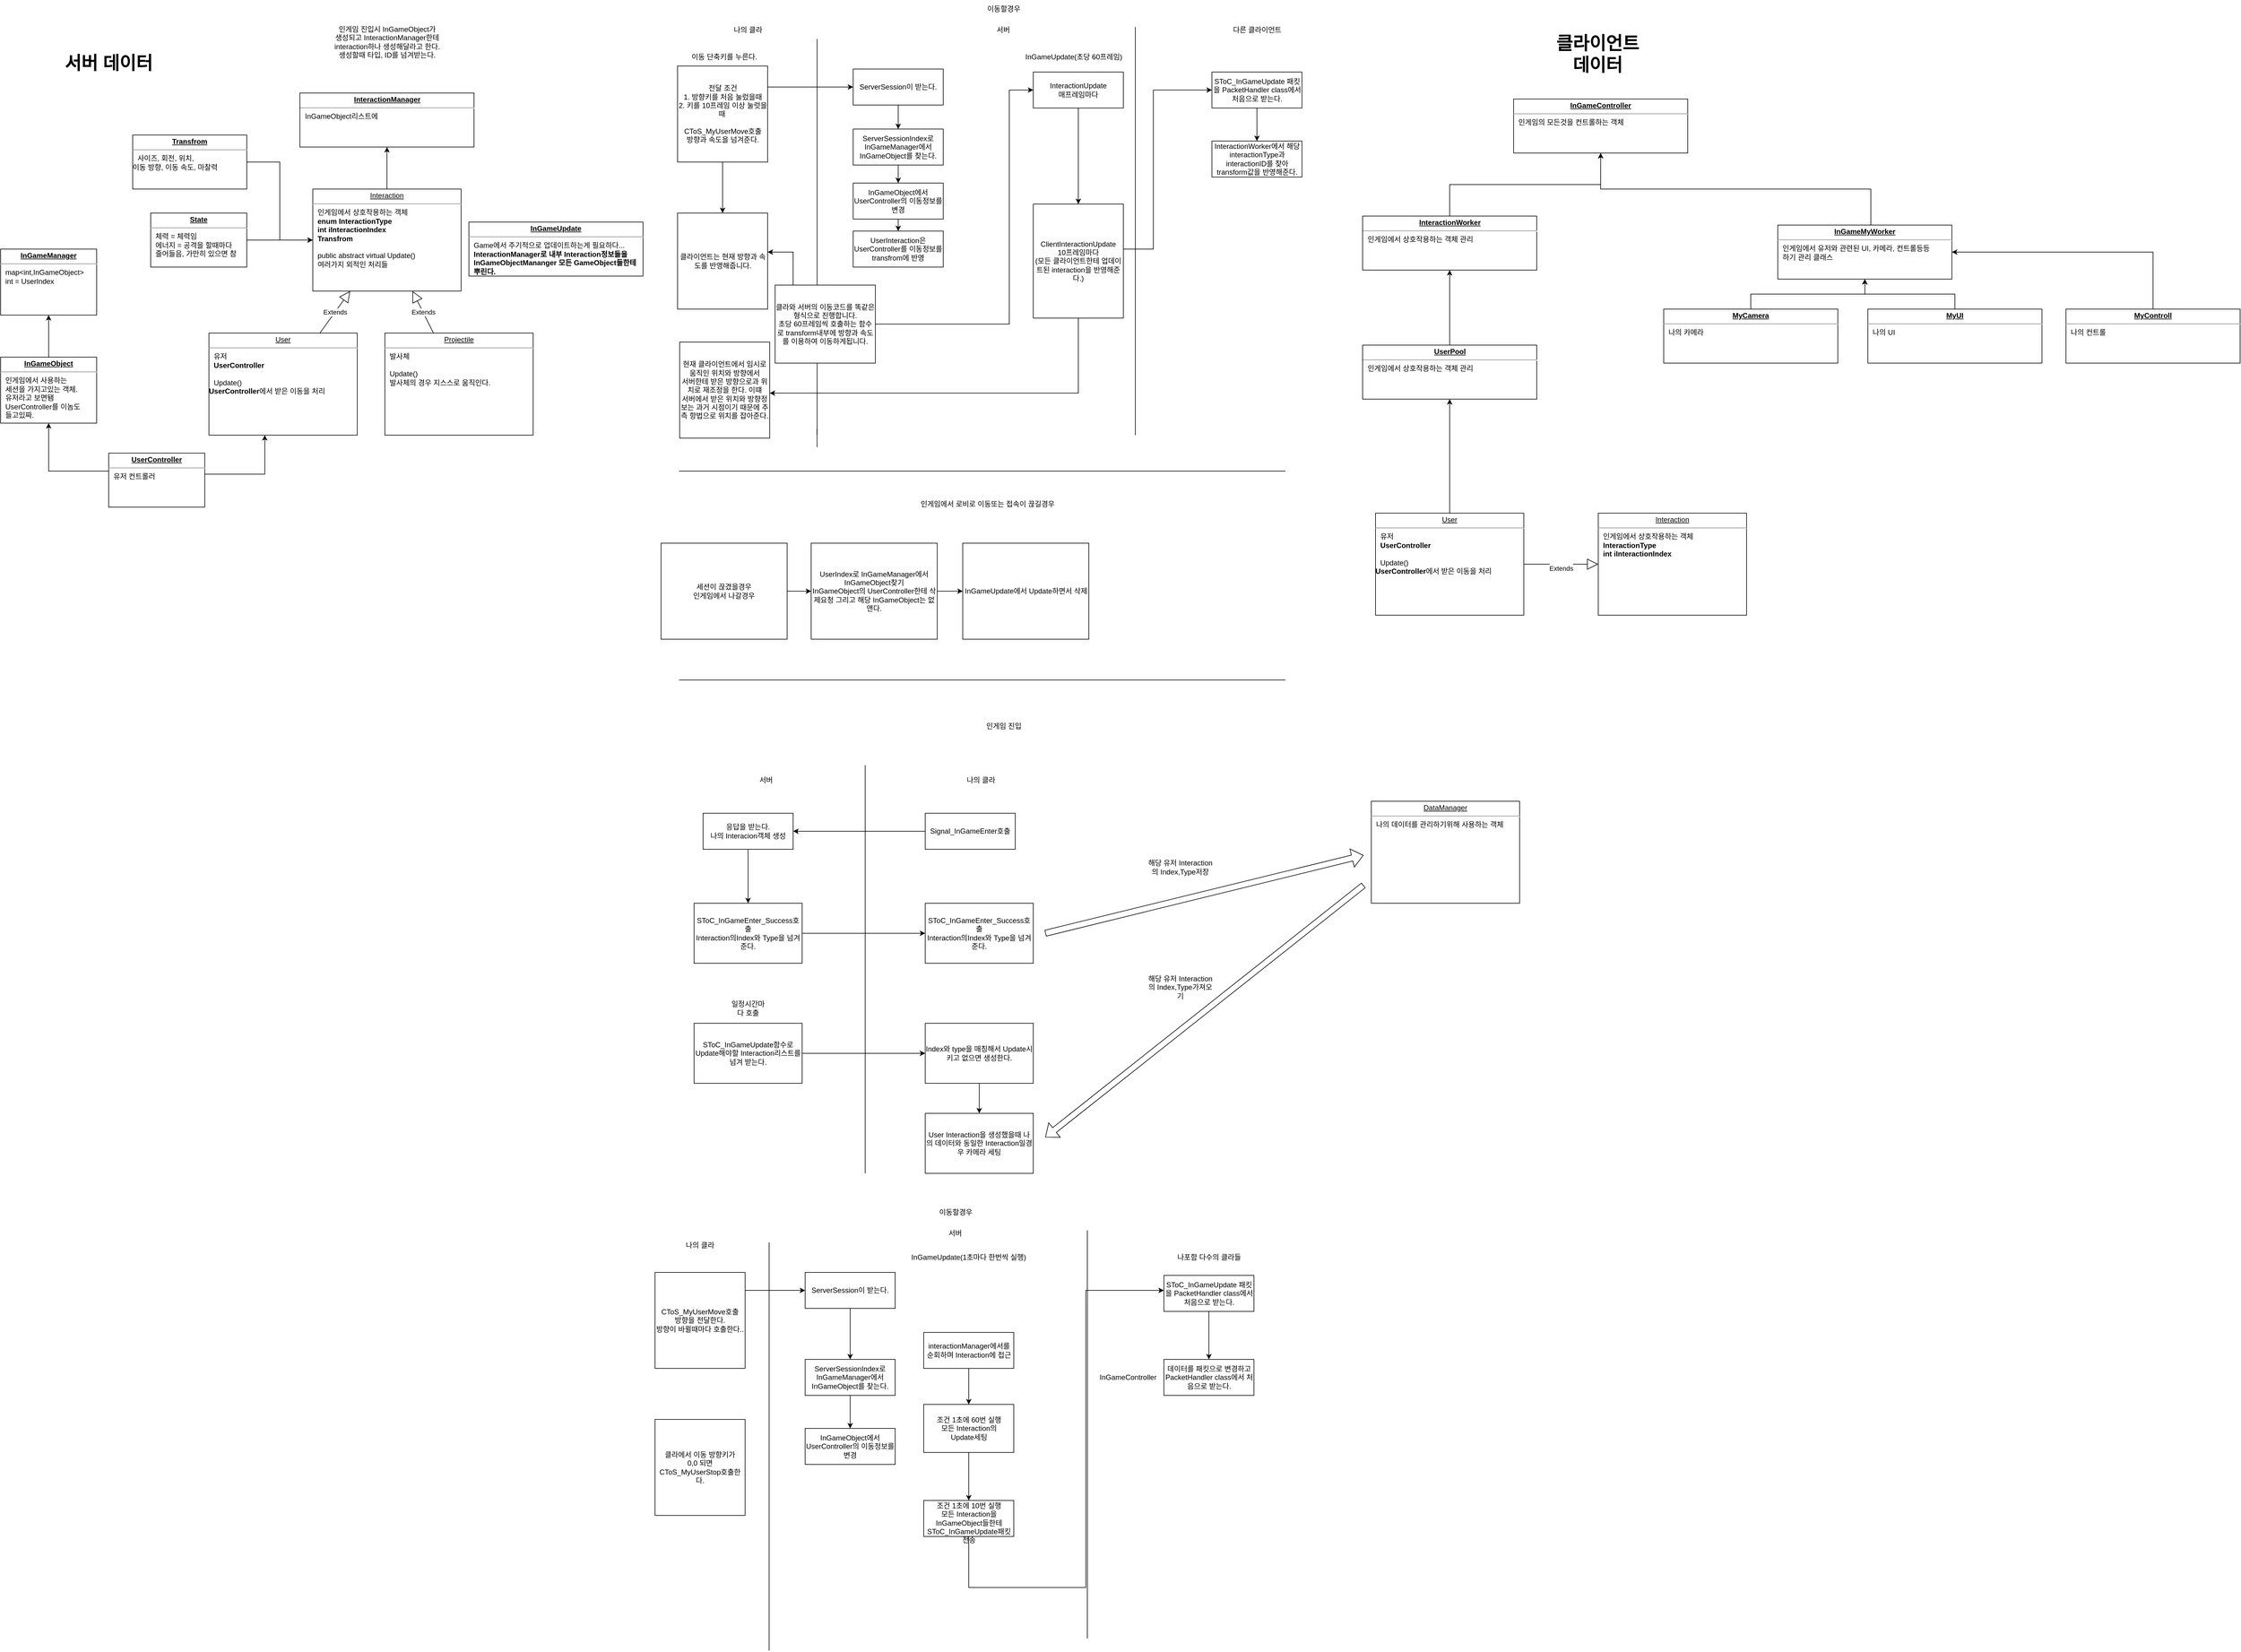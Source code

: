 <mxfile version="20.3.0" type="device"><diagram id="g5V9oLIcREMdPoY3mS5j" name="페이지-1"><mxGraphModel dx="3355" dy="1288" grid="1" gridSize="10" guides="1" tooltips="1" connect="1" arrows="1" fold="1" page="1" pageScale="1" pageWidth="827" pageHeight="1169" math="0" shadow="0"><root><mxCell id="0"/><mxCell id="1" parent="0"/><mxCell id="IPGzIXPkEbMOeP80nsdV-4" style="edgeStyle=orthogonalEdgeStyle;rounded=0;orthogonalLoop=1;jettySize=auto;html=1;" parent="1" source="yN1B9t9wXSP9-hNWmDwn-20" target="IPGzIXPkEbMOeP80nsdV-3" edge="1"><mxGeometry relative="1" as="geometry"/></mxCell><mxCell id="yN1B9t9wXSP9-hNWmDwn-20" value="&lt;p style=&quot;margin:0px;margin-top:4px;text-align:center;text-decoration:underline;&quot;&gt;&lt;b&gt;InGameObject&lt;/b&gt;&lt;/p&gt;&lt;hr&gt;&lt;p style=&quot;margin:0px;margin-left:8px;&quot;&gt;인게임에서 사용하는&amp;nbsp;&lt;/p&gt;&lt;p style=&quot;margin:0px;margin-left:8px;&quot;&gt;세션을 가지고있는 객체.&lt;/p&gt;&lt;p style=&quot;margin:0px;margin-left:8px;&quot;&gt;유저라고 보면됌&lt;/p&gt;&lt;p style=&quot;margin:0px;margin-left:8px;&quot;&gt;UserController를 이놈도&lt;/p&gt;&lt;p style=&quot;margin:0px;margin-left:8px;&quot;&gt;들고있짜.&lt;/p&gt;" style="verticalAlign=top;align=left;overflow=fill;fontSize=12;fontFamily=Helvetica;html=1;" parent="1" vertex="1"><mxGeometry x="-180" y="630" width="160" height="110" as="geometry"/></mxCell><mxCell id="yN1B9t9wXSP9-hNWmDwn-36" style="edgeStyle=orthogonalEdgeStyle;rounded=0;orthogonalLoop=1;jettySize=auto;html=1;" parent="1" source="yN1B9t9wXSP9-hNWmDwn-21" target="yN1B9t9wXSP9-hNWmDwn-26" edge="1"><mxGeometry relative="1" as="geometry"/></mxCell><mxCell id="yN1B9t9wXSP9-hNWmDwn-21" value="&lt;p style=&quot;margin:0px;margin-top:4px;text-align:center;text-decoration:underline;&quot;&gt;Interaction&lt;/p&gt;&lt;hr&gt;&lt;p style=&quot;margin:0px;margin-left:8px;&quot;&gt;인게임에서 상호작용하는 객체&lt;/p&gt;&lt;p style=&quot;margin:0px;margin-left:8px;&quot;&gt;&lt;b style=&quot;text-align: center;&quot;&gt;enum InteractionType&lt;/b&gt;&lt;/p&gt;&lt;p style=&quot;margin:0px;margin-left:8px;&quot;&gt;&lt;span style=&quot;text-align: center;&quot;&gt;&lt;b&gt;int iInteractionIndex&lt;/b&gt;&lt;br&gt;&lt;/span&gt;&lt;/p&gt;&lt;p style=&quot;margin:0px;margin-left:8px;&quot;&gt;&lt;b style=&quot;text-align: center;&quot;&gt;Transfrom&lt;/b&gt;&lt;br&gt;&lt;/p&gt;&lt;p style=&quot;margin:0px;margin-left:8px;&quot;&gt;&lt;b style=&quot;text-align: center;&quot;&gt;&lt;br&gt;&lt;/b&gt;&lt;/p&gt;&lt;p style=&quot;margin: 0px 0px 0px 8px;&quot;&gt;public abstract virtual Update()&lt;/p&gt;&lt;p style=&quot;margin: 0px 0px 0px 8px;&quot;&gt;여러가지 외적인 처리들&lt;/p&gt;&lt;p style=&quot;margin: 0px 0px 0px 8px;&quot;&gt;&lt;br&gt;&lt;/p&gt;&lt;div&gt;&lt;br&gt;&lt;/div&gt;" style="verticalAlign=top;align=left;overflow=fill;fontSize=12;fontFamily=Helvetica;html=1;" parent="1" vertex="1"><mxGeometry x="340" y="350" width="247" height="170" as="geometry"/></mxCell><mxCell id="yN1B9t9wXSP9-hNWmDwn-26" value="&lt;p style=&quot;margin:0px;margin-top:4px;text-align:center;text-decoration:underline;&quot;&gt;&lt;b&gt;InteractionManager&lt;/b&gt;&lt;/p&gt;&lt;hr&gt;&lt;p style=&quot;margin:0px;margin-left:8px;&quot;&gt;InGameObject리스트에&amp;nbsp;&lt;/p&gt;" style="verticalAlign=top;align=left;overflow=fill;fontSize=12;fontFamily=Helvetica;html=1;" parent="1" vertex="1"><mxGeometry x="318.5" y="190" width="290" height="90" as="geometry"/></mxCell><mxCell id="yN1B9t9wXSP9-hNWmDwn-28" value="&lt;p style=&quot;margin:0px;margin-top:4px;text-align:center;text-decoration:underline;&quot;&gt;&lt;b&gt;InGameUpdate&lt;/b&gt;&lt;/p&gt;&lt;hr&gt;&lt;p style=&quot;margin:0px;margin-left:8px;&quot;&gt;Game에서 주기적으로 업데이트하는게 필요하다...&lt;/p&gt;&lt;p style=&quot;margin:0px;margin-left:8px;&quot;&gt;&lt;b style=&quot;text-align: center;&quot;&gt;InteractionManager로 내부 Interaction정보들을&lt;/b&gt;&lt;br&gt;&lt;/p&gt;&lt;p style=&quot;margin:0px;margin-left:8px;&quot;&gt;&lt;b style=&quot;text-align: center;&quot;&gt;InGameObjectMananger 모든 GameObject들한테&lt;/b&gt;&lt;/p&gt;&lt;p style=&quot;margin:0px;margin-left:8px;&quot;&gt;&lt;b style=&quot;text-align: center;&quot;&gt;뿌린다.&lt;/b&gt;&lt;/p&gt;" style="verticalAlign=top;align=left;overflow=fill;fontSize=12;fontFamily=Helvetica;html=1;" parent="1" vertex="1"><mxGeometry x="600" y="405" width="290" height="90" as="geometry"/></mxCell><mxCell id="yN1B9t9wXSP9-hNWmDwn-30" value="인게임 진입시 InGameObject가&lt;br&gt;생성되고 InteractionManager한테 interaction하나 생성해달라고 한다.&lt;br&gt;생성할때 타입, ID를 넘겨받는다." style="text;html=1;strokeColor=none;fillColor=none;align=center;verticalAlign=middle;whiteSpace=wrap;rounded=0;" parent="1" vertex="1"><mxGeometry x="353.5" y="65" width="220" height="80" as="geometry"/></mxCell><mxCell id="OuctvWeHu1kB9L4pliJf-1" style="edgeStyle=orthogonalEdgeStyle;rounded=0;orthogonalLoop=1;jettySize=auto;html=1;entryX=0.5;entryY=1;entryDx=0;entryDy=0;" parent="1" source="yN1B9t9wXSP9-hNWmDwn-31" target="yN1B9t9wXSP9-hNWmDwn-20" edge="1"><mxGeometry relative="1" as="geometry"><Array as="points"><mxPoint x="90" y="820"/><mxPoint y="820"/></Array></mxGeometry></mxCell><mxCell id="OuctvWeHu1kB9L4pliJf-37" style="edgeStyle=orthogonalEdgeStyle;rounded=0;orthogonalLoop=1;jettySize=auto;html=1;" parent="1" source="yN1B9t9wXSP9-hNWmDwn-31" target="OuctvWeHu1kB9L4pliJf-29" edge="1"><mxGeometry relative="1" as="geometry"><Array as="points"><mxPoint x="130" y="825"/><mxPoint x="260" y="825"/></Array></mxGeometry></mxCell><mxCell id="yN1B9t9wXSP9-hNWmDwn-31" value="&lt;p style=&quot;margin:0px;margin-top:4px;text-align:center;text-decoration:underline;&quot;&gt;&lt;b&gt;UserController&lt;/b&gt;&lt;/p&gt;&lt;hr&gt;&lt;p style=&quot;margin:0px;margin-left:8px;&quot;&gt;유저 컨트롤러&lt;/p&gt;&lt;p style=&quot;margin:0px;margin-left:8px;&quot;&gt;&lt;br&gt;&lt;/p&gt;" style="verticalAlign=top;align=left;overflow=fill;fontSize=12;fontFamily=Helvetica;html=1;" parent="1" vertex="1"><mxGeometry y="790" width="160" height="90" as="geometry"/></mxCell><mxCell id="OuctvWeHu1kB9L4pliJf-51" style="edgeStyle=orthogonalEdgeStyle;rounded=0;orthogonalLoop=1;jettySize=auto;html=1;" parent="1" source="yN1B9t9wXSP9-hNWmDwn-19" target="yN1B9t9wXSP9-hNWmDwn-21" edge="1"><mxGeometry relative="1" as="geometry"/></mxCell><mxCell id="yN1B9t9wXSP9-hNWmDwn-19" value="&lt;p style=&quot;margin:0px;margin-top:4px;text-align:center;text-decoration:underline;&quot;&gt;&lt;b&gt;Transfrom&lt;/b&gt;&lt;/p&gt;&lt;hr&gt;&lt;p style=&quot;margin:0px;margin-left:8px;&quot;&gt;사이즈, 회전, 위치,&amp;nbsp;&lt;/p&gt;이동 방향, 이동 속도, 마찰력" style="verticalAlign=top;align=left;overflow=fill;fontSize=12;fontFamily=Helvetica;html=1;" parent="1" vertex="1"><mxGeometry x="40" y="260" width="190" height="90" as="geometry"/></mxCell><mxCell id="OuctvWeHu1kB9L4pliJf-11" value="나의 클라" style="text;html=1;strokeColor=none;fillColor=none;align=center;verticalAlign=middle;whiteSpace=wrap;rounded=0;" parent="1" vertex="1"><mxGeometry x="1035" y="70" width="60" height="30" as="geometry"/></mxCell><mxCell id="OuctvWeHu1kB9L4pliJf-12" value="서버" style="text;html=1;strokeColor=none;fillColor=none;align=center;verticalAlign=middle;whiteSpace=wrap;rounded=0;" parent="1" vertex="1"><mxGeometry x="1460" y="70" width="60" height="30" as="geometry"/></mxCell><mxCell id="DiF-fCeA6b3yJZ4w9aKp-62" style="edgeStyle=orthogonalEdgeStyle;rounded=0;orthogonalLoop=1;jettySize=auto;html=1;" parent="1" source="OuctvWeHu1kB9L4pliJf-14" target="DiF-fCeA6b3yJZ4w9aKp-60" edge="1"><mxGeometry relative="1" as="geometry"/></mxCell><mxCell id="OuctvWeHu1kB9L4pliJf-14" value="ServerSession이 받는다." style="rounded=0;whiteSpace=wrap;html=1;" parent="1" vertex="1"><mxGeometry x="1240" y="150" width="150" height="60" as="geometry"/></mxCell><mxCell id="OuctvWeHu1kB9L4pliJf-22" value="" style="endArrow=none;html=1;rounded=0;startArrow=none;" parent="1" edge="1"><mxGeometry width="50" height="50" relative="1" as="geometry"><mxPoint x="1180" y="760" as="sourcePoint"/><mxPoint x="1180" y="100" as="targetPoint"/></mxGeometry></mxCell><mxCell id="OuctvWeHu1kB9L4pliJf-23" value="" style="endArrow=none;html=1;rounded=0;" parent="1" edge="1"><mxGeometry width="50" height="50" relative="1" as="geometry"><mxPoint x="1710" y="760" as="sourcePoint"/><mxPoint x="1710" y="80" as="targetPoint"/></mxGeometry></mxCell><mxCell id="OuctvWeHu1kB9L4pliJf-25" value="InGameUpdate(초당 60프레임)" style="text;html=1;strokeColor=none;fillColor=none;align=center;verticalAlign=middle;whiteSpace=wrap;rounded=0;" parent="1" vertex="1"><mxGeometry x="1485" y="115" width="245" height="30" as="geometry"/></mxCell><mxCell id="OuctvWeHu1kB9L4pliJf-29" value="&lt;p style=&quot;margin:0px;margin-top:4px;text-align:center;text-decoration:underline;&quot;&gt;User&lt;/p&gt;&lt;hr&gt;&lt;p style=&quot;margin:0px;margin-left:8px;&quot;&gt;유저&lt;/p&gt;&lt;p style=&quot;margin:0px;margin-left:8px;&quot;&gt;&lt;b style=&quot;text-align: center;&quot;&gt;UserController&lt;/b&gt;&lt;/p&gt;&lt;p style=&quot;margin:0px;margin-left:8px;&quot;&gt;&lt;b style=&quot;text-align: center;&quot;&gt;&lt;br&gt;&lt;/b&gt;&lt;/p&gt;&lt;p style=&quot;margin:0px;margin-left:8px;&quot;&gt;Update()&lt;b style=&quot;text-align: center;&quot;&gt;&lt;br&gt;&lt;/b&gt;&lt;/p&gt;&lt;b style=&quot;text-align: center;&quot;&gt;UserController&lt;/b&gt;&lt;span style=&quot;background-color: initial;&quot;&gt;에서 받은 이동을 처리&lt;/span&gt;&lt;b style=&quot;text-align: center;&quot;&gt;&lt;br&gt;&lt;/b&gt;" style="verticalAlign=top;align=left;overflow=fill;fontSize=12;fontFamily=Helvetica;html=1;" parent="1" vertex="1"><mxGeometry x="167" y="590" width="247" height="170" as="geometry"/></mxCell><mxCell id="OuctvWeHu1kB9L4pliJf-35" value="Extends" style="endArrow=block;endSize=16;endFill=0;html=1;rounded=0;" parent="1" source="OuctvWeHu1kB9L4pliJf-29" target="yN1B9t9wXSP9-hNWmDwn-21" edge="1"><mxGeometry width="160" relative="1" as="geometry"><mxPoint x="380" y="660" as="sourcePoint"/><mxPoint x="540" y="660" as="targetPoint"/></mxGeometry></mxCell><mxCell id="OuctvWeHu1kB9L4pliJf-36" value="&lt;p style=&quot;margin:0px;margin-top:4px;text-align:center;text-decoration:underline;&quot;&gt;Projectile&lt;/p&gt;&lt;hr&gt;&lt;p style=&quot;margin:0px;margin-left:8px;&quot;&gt;발사체&lt;/p&gt;&lt;p style=&quot;margin:0px;margin-left:8px;&quot;&gt;&lt;br&gt;&lt;/p&gt;&lt;p style=&quot;margin:0px;margin-left:8px;&quot;&gt;Update()&lt;br&gt;&lt;/p&gt;&lt;p style=&quot;margin:0px;margin-left:8px;&quot;&gt;&lt;span style=&quot;background-color: initial;&quot;&gt;발사체의 경우 지스스로 움직인다.&lt;/span&gt;&lt;br&gt;&lt;/p&gt;" style="verticalAlign=top;align=left;overflow=fill;fontSize=12;fontFamily=Helvetica;html=1;" parent="1" vertex="1"><mxGeometry x="460" y="590" width="247" height="170" as="geometry"/></mxCell><mxCell id="OuctvWeHu1kB9L4pliJf-39" value="Extends" style="endArrow=block;endSize=16;endFill=0;html=1;rounded=0;" parent="1" source="OuctvWeHu1kB9L4pliJf-36" target="yN1B9t9wXSP9-hNWmDwn-21" edge="1"><mxGeometry width="160" relative="1" as="geometry"><mxPoint x="380" y="560" as="sourcePoint"/><mxPoint x="540" y="560" as="targetPoint"/></mxGeometry></mxCell><mxCell id="OuctvWeHu1kB9L4pliJf-52" style="edgeStyle=orthogonalEdgeStyle;rounded=0;orthogonalLoop=1;jettySize=auto;html=1;" parent="1" source="OuctvWeHu1kB9L4pliJf-47" target="yN1B9t9wXSP9-hNWmDwn-21" edge="1"><mxGeometry relative="1" as="geometry"/></mxCell><mxCell id="OuctvWeHu1kB9L4pliJf-47" value="&lt;p style=&quot;margin:0px;margin-top:4px;text-align:center;text-decoration:underline;&quot;&gt;&lt;b&gt;State&lt;/b&gt;&lt;/p&gt;&lt;hr&gt;&lt;p style=&quot;margin:0px;margin-left:8px;&quot;&gt;체력 = 체력임&lt;/p&gt;&lt;p style=&quot;margin:0px;margin-left:8px;&quot;&gt;에너지 = 공격을 할때마다&lt;/p&gt;&lt;p style=&quot;margin:0px;margin-left:8px;&quot;&gt;줄어들음, 가만히 있으면 참&lt;/p&gt;&lt;p style=&quot;margin:0px;margin-left:8px;&quot;&gt;&lt;br&gt;&lt;/p&gt;" style="verticalAlign=top;align=left;overflow=fill;fontSize=12;fontFamily=Helvetica;html=1;" parent="1" vertex="1"><mxGeometry x="70" y="390" width="160" height="90" as="geometry"/></mxCell><mxCell id="OuctvWeHu1kB9L4pliJf-65" value="다른 클라이언트" style="text;html=1;strokeColor=none;fillColor=none;align=center;verticalAlign=middle;whiteSpace=wrap;rounded=0;" parent="1" vertex="1"><mxGeometry x="1822.5" y="70" width="180" height="30" as="geometry"/></mxCell><mxCell id="IPGzIXPkEbMOeP80nsdV-1" value="" style="endArrow=none;html=1;rounded=0;" parent="1" edge="1"><mxGeometry width="50" height="50" relative="1" as="geometry"><mxPoint x="950" y="820" as="sourcePoint"/><mxPoint x="1960" y="820" as="targetPoint"/></mxGeometry></mxCell><mxCell id="IPGzIXPkEbMOeP80nsdV-2" value="인게임에서 로비로 이동또는 접속이 끊길경우" style="text;html=1;strokeColor=none;fillColor=none;align=center;verticalAlign=middle;whiteSpace=wrap;rounded=0;" parent="1" vertex="1"><mxGeometry x="1300" y="860" width="327.5" height="30" as="geometry"/></mxCell><mxCell id="IPGzIXPkEbMOeP80nsdV-3" value="&lt;p style=&quot;margin:0px;margin-top:4px;text-align:center;text-decoration:underline;&quot;&gt;&lt;b&gt;InGameManager&lt;/b&gt;&lt;/p&gt;&lt;hr&gt;&lt;p style=&quot;margin:0px;margin-left:8px;&quot;&gt;map&amp;lt;int,InGameObject&amp;gt;&lt;/p&gt;&lt;p style=&quot;margin:0px;margin-left:8px;&quot;&gt;int = UserIndex&lt;/p&gt;&lt;p style=&quot;margin:0px;margin-left:8px;&quot;&gt;&lt;br&gt;&lt;/p&gt;&lt;p style=&quot;margin:0px;margin-left:8px;&quot;&gt;&lt;br&gt;&lt;/p&gt;" style="verticalAlign=top;align=left;overflow=fill;fontSize=12;fontFamily=Helvetica;html=1;" parent="1" vertex="1"><mxGeometry x="-180" y="450" width="160" height="110" as="geometry"/></mxCell><mxCell id="IPGzIXPkEbMOeP80nsdV-9" style="edgeStyle=orthogonalEdgeStyle;rounded=0;orthogonalLoop=1;jettySize=auto;html=1;" parent="1" source="IPGzIXPkEbMOeP80nsdV-5" target="IPGzIXPkEbMOeP80nsdV-6" edge="1"><mxGeometry relative="1" as="geometry"/></mxCell><mxCell id="IPGzIXPkEbMOeP80nsdV-5" value="세션이 끊겼을경우&lt;br&gt;인게임에서 나갈경우" style="rounded=0;whiteSpace=wrap;html=1;" parent="1" vertex="1"><mxGeometry x="920" y="940" width="210" height="160" as="geometry"/></mxCell><mxCell id="IPGzIXPkEbMOeP80nsdV-10" style="edgeStyle=orthogonalEdgeStyle;rounded=0;orthogonalLoop=1;jettySize=auto;html=1;" parent="1" source="IPGzIXPkEbMOeP80nsdV-6" target="IPGzIXPkEbMOeP80nsdV-7" edge="1"><mxGeometry relative="1" as="geometry"/></mxCell><mxCell id="IPGzIXPkEbMOeP80nsdV-6" value="UserIndex로 InGameManager에서 InGameObject찾기&lt;br&gt;InGameObject의 UserController한테 삭제요청 그리고 해당 InGameObject는 없앤다." style="rounded=0;whiteSpace=wrap;html=1;" parent="1" vertex="1"><mxGeometry x="1170" y="940" width="210" height="160" as="geometry"/></mxCell><mxCell id="IPGzIXPkEbMOeP80nsdV-7" value="InGameUpdate에서 Update하면서 삭제" style="rounded=0;whiteSpace=wrap;html=1;" parent="1" vertex="1"><mxGeometry x="1422.5" y="940" width="210" height="160" as="geometry"/></mxCell><mxCell id="ITbHQQDSQH8IbBtgWtcP-7" style="edgeStyle=orthogonalEdgeStyle;rounded=0;orthogonalLoop=1;jettySize=auto;html=1;" parent="1" source="ITbHQQDSQH8IbBtgWtcP-2" target="ITbHQQDSQH8IbBtgWtcP-4" edge="1"><mxGeometry relative="1" as="geometry"/></mxCell><mxCell id="ITbHQQDSQH8IbBtgWtcP-2" value="SToC_InGameUpdate 패킷을 PacketHandler class에서 처음으로 받는다." style="rounded=0;whiteSpace=wrap;html=1;" parent="1" vertex="1"><mxGeometry x="1837.5" y="155" width="150" height="60" as="geometry"/></mxCell><mxCell id="ITbHQQDSQH8IbBtgWtcP-4" value="InteractionWorker에서 해당 interactionType과 interactionID를 찾아 transform값을 반영해준다." style="rounded=0;whiteSpace=wrap;html=1;" parent="1" vertex="1"><mxGeometry x="1837.5" y="270" width="150" height="60" as="geometry"/></mxCell><mxCell id="ITbHQQDSQH8IbBtgWtcP-8" value="&lt;span style=&quot;font-size: 30px;&quot;&gt;&lt;b&gt;서버 데이터&lt;/b&gt;&lt;/span&gt;" style="text;html=1;strokeColor=none;fillColor=none;align=center;verticalAlign=middle;whiteSpace=wrap;rounded=0;" parent="1" vertex="1"><mxGeometry x="-130" y="70" width="260" height="140" as="geometry"/></mxCell><mxCell id="ITbHQQDSQH8IbBtgWtcP-9" value="&lt;span style=&quot;font-size: 30px;&quot;&gt;&lt;b&gt;클라이언트&lt;br&gt;데이터&lt;/b&gt;&lt;/span&gt;" style="text;html=1;strokeColor=none;fillColor=none;align=center;verticalAlign=middle;whiteSpace=wrap;rounded=0;" parent="1" vertex="1"><mxGeometry x="2350" y="55" width="260" height="140" as="geometry"/></mxCell><mxCell id="ITbHQQDSQH8IbBtgWtcP-11" value="&lt;p style=&quot;margin:0px;margin-top:4px;text-align:center;text-decoration:underline;&quot;&gt;&lt;b&gt;InGameController&lt;/b&gt;&lt;/p&gt;&lt;hr&gt;&lt;p style=&quot;margin:0px;margin-left:8px;&quot;&gt;인게임의 모든것을 컨트롤하는 객체&lt;/p&gt;" style="verticalAlign=top;align=left;overflow=fill;fontSize=12;fontFamily=Helvetica;html=1;" parent="1" vertex="1"><mxGeometry x="2340" y="200" width="290" height="90" as="geometry"/></mxCell><mxCell id="ITbHQQDSQH8IbBtgWtcP-13" style="edgeStyle=orthogonalEdgeStyle;rounded=0;orthogonalLoop=1;jettySize=auto;html=1;fontSize=30;" parent="1" source="ITbHQQDSQH8IbBtgWtcP-12" target="ITbHQQDSQH8IbBtgWtcP-11" edge="1"><mxGeometry relative="1" as="geometry"/></mxCell><mxCell id="ITbHQQDSQH8IbBtgWtcP-12" value="&lt;p style=&quot;margin:0px;margin-top:4px;text-align:center;text-decoration:underline;&quot;&gt;&lt;b&gt;InteractionWorker&lt;/b&gt;&lt;br&gt;&lt;/p&gt;&lt;hr&gt;&lt;p style=&quot;margin:0px;margin-left:8px;&quot;&gt;인게임에서 상호작용하는 객체 관리&lt;/p&gt;" style="verticalAlign=top;align=left;overflow=fill;fontSize=12;fontFamily=Helvetica;html=1;" parent="1" vertex="1"><mxGeometry x="2088.5" y="395" width="290" height="90" as="geometry"/></mxCell><mxCell id="ITbHQQDSQH8IbBtgWtcP-14" value="&lt;p style=&quot;margin:0px;margin-top:4px;text-align:center;text-decoration:underline;&quot;&gt;Interaction&lt;/p&gt;&lt;hr&gt;&lt;p style=&quot;margin:0px;margin-left:8px;&quot;&gt;인게임에서 상호작용하는 객체&lt;/p&gt;&lt;p style=&quot;margin: 0px 0px 0px 8px;&quot;&gt;&lt;b style=&quot;text-align: center;&quot;&gt;InteractionType&lt;/b&gt;&lt;br&gt;&lt;/p&gt;&lt;p style=&quot;margin: 0px 0px 0px 8px;&quot;&gt;&lt;b style=&quot;text-align: center;&quot;&gt;int iInteractionIndex&lt;/b&gt;&lt;b style=&quot;text-align: center;&quot;&gt;&lt;br&gt;&lt;/b&gt;&lt;/p&gt;&lt;p style=&quot;margin: 0px 0px 0px 8px;&quot;&gt;&lt;br&gt;&lt;/p&gt;&lt;div&gt;&lt;br&gt;&lt;/div&gt;" style="verticalAlign=top;align=left;overflow=fill;fontSize=12;fontFamily=Helvetica;html=1;" parent="1" vertex="1"><mxGeometry x="2481" y="890" width="247" height="170" as="geometry"/></mxCell><mxCell id="ITbHQQDSQH8IbBtgWtcP-22" style="edgeStyle=orthogonalEdgeStyle;rounded=0;orthogonalLoop=1;jettySize=auto;html=1;fontSize=11;" parent="1" source="ITbHQQDSQH8IbBtgWtcP-18" target="ITbHQQDSQH8IbBtgWtcP-20" edge="1"><mxGeometry relative="1" as="geometry"/></mxCell><mxCell id="ITbHQQDSQH8IbBtgWtcP-18" value="&lt;p style=&quot;margin:0px;margin-top:4px;text-align:center;text-decoration:underline;&quot;&gt;User&lt;/p&gt;&lt;hr&gt;&lt;p style=&quot;margin:0px;margin-left:8px;&quot;&gt;유저&lt;/p&gt;&lt;p style=&quot;margin:0px;margin-left:8px;&quot;&gt;&lt;b style=&quot;text-align: center;&quot;&gt;UserController&lt;/b&gt;&lt;/p&gt;&lt;p style=&quot;margin:0px;margin-left:8px;&quot;&gt;&lt;b style=&quot;text-align: center;&quot;&gt;&lt;br&gt;&lt;/b&gt;&lt;/p&gt;&lt;p style=&quot;margin:0px;margin-left:8px;&quot;&gt;Update()&lt;b style=&quot;text-align: center;&quot;&gt;&lt;br&gt;&lt;/b&gt;&lt;/p&gt;&lt;b style=&quot;text-align: center;&quot;&gt;UserController&lt;/b&gt;&lt;span style=&quot;background-color: initial;&quot;&gt;에서 받은 이동을 처리&lt;/span&gt;&lt;b style=&quot;text-align: center;&quot;&gt;&lt;br&gt;&lt;/b&gt;" style="verticalAlign=top;align=left;overflow=fill;fontSize=12;fontFamily=Helvetica;html=1;" parent="1" vertex="1"><mxGeometry x="2110" y="890" width="247" height="170" as="geometry"/></mxCell><mxCell id="ITbHQQDSQH8IbBtgWtcP-19" value="&lt;font style=&quot;font-size: 11px;&quot;&gt;Extends&lt;/font&gt;" style="endArrow=block;endSize=16;endFill=0;html=1;rounded=0;fontSize=30;" parent="1" source="ITbHQQDSQH8IbBtgWtcP-18" target="ITbHQQDSQH8IbBtgWtcP-14" edge="1"><mxGeometry width="160" relative="1" as="geometry"><mxPoint x="2518.5" y="440" as="sourcePoint"/><mxPoint x="2678.5" y="440" as="targetPoint"/></mxGeometry></mxCell><mxCell id="ITbHQQDSQH8IbBtgWtcP-21" style="edgeStyle=orthogonalEdgeStyle;rounded=0;orthogonalLoop=1;jettySize=auto;html=1;fontSize=11;" parent="1" source="ITbHQQDSQH8IbBtgWtcP-20" target="ITbHQQDSQH8IbBtgWtcP-12" edge="1"><mxGeometry relative="1" as="geometry"/></mxCell><mxCell id="ITbHQQDSQH8IbBtgWtcP-20" value="&lt;p style=&quot;margin:0px;margin-top:4px;text-align:center;text-decoration:underline;&quot;&gt;&lt;b&gt;UserPool&lt;/b&gt;&lt;br&gt;&lt;/p&gt;&lt;hr&gt;&lt;p style=&quot;margin:0px;margin-left:8px;&quot;&gt;인게임에서 상호작용하는 객체 관리&lt;/p&gt;" style="verticalAlign=top;align=left;overflow=fill;fontSize=12;fontFamily=Helvetica;html=1;" parent="1" vertex="1"><mxGeometry x="2088.5" y="610" width="290" height="90" as="geometry"/></mxCell><mxCell id="VInNF8n5gYWRKnarJ7VG-1" value="이동할경우" style="text;html=1;strokeColor=none;fillColor=none;align=center;verticalAlign=middle;whiteSpace=wrap;rounded=0;" parent="1" vertex="1"><mxGeometry x="1327" y="35" width="327.5" height="30" as="geometry"/></mxCell><mxCell id="VInNF8n5gYWRKnarJ7VG-2" value="" style="endArrow=none;html=1;rounded=0;" parent="1" edge="1"><mxGeometry width="50" height="50" relative="1" as="geometry"><mxPoint x="950" y="1168" as="sourcePoint"/><mxPoint x="1960" y="1168" as="targetPoint"/></mxGeometry></mxCell><mxCell id="VInNF8n5gYWRKnarJ7VG-3" value="인게임 진입" style="text;html=1;strokeColor=none;fillColor=none;align=center;verticalAlign=middle;whiteSpace=wrap;rounded=0;" parent="1" vertex="1"><mxGeometry x="1327" y="1230" width="327.5" height="30" as="geometry"/></mxCell><mxCell id="VInNF8n5gYWRKnarJ7VG-4" value="" style="endArrow=none;html=1;rounded=0;" parent="1" edge="1"><mxGeometry width="50" height="50" relative="1" as="geometry"><mxPoint x="1260.0" y="1990.0" as="sourcePoint"/><mxPoint x="1260.0" y="1310" as="targetPoint"/></mxGeometry></mxCell><mxCell id="VInNF8n5gYWRKnarJ7VG-9" style="edgeStyle=orthogonalEdgeStyle;rounded=0;orthogonalLoop=1;jettySize=auto;html=1;" parent="1" source="VInNF8n5gYWRKnarJ7VG-5" target="VInNF8n5gYWRKnarJ7VG-7" edge="1"><mxGeometry relative="1" as="geometry"/></mxCell><mxCell id="VInNF8n5gYWRKnarJ7VG-5" value="Signal_InGameEnter호출" style="rounded=0;whiteSpace=wrap;html=1;" parent="1" vertex="1"><mxGeometry x="1360" y="1390" width="150" height="60" as="geometry"/></mxCell><mxCell id="VInNF8n5gYWRKnarJ7VG-6" value="나의 클라" style="text;html=1;strokeColor=none;fillColor=none;align=center;verticalAlign=middle;whiteSpace=wrap;rounded=0;" parent="1" vertex="1"><mxGeometry x="1422.5" y="1320" width="60" height="30" as="geometry"/></mxCell><mxCell id="EzSBOJtHgxCVhqI6wk15-5" style="edgeStyle=orthogonalEdgeStyle;rounded=0;orthogonalLoop=1;jettySize=auto;html=1;" parent="1" source="VInNF8n5gYWRKnarJ7VG-7" target="EzSBOJtHgxCVhqI6wk15-4" edge="1"><mxGeometry relative="1" as="geometry"/></mxCell><mxCell id="VInNF8n5gYWRKnarJ7VG-7" value="응답을 받는다.&lt;br&gt;나의 Interacion객체 생성&lt;br&gt;" style="rounded=0;whiteSpace=wrap;html=1;" parent="1" vertex="1"><mxGeometry x="990" y="1390" width="150" height="60" as="geometry"/></mxCell><mxCell id="VInNF8n5gYWRKnarJ7VG-8" value="서버" style="text;html=1;strokeColor=none;fillColor=none;align=center;verticalAlign=middle;whiteSpace=wrap;rounded=0;" parent="1" vertex="1"><mxGeometry x="1065" y="1320" width="60" height="30" as="geometry"/></mxCell><mxCell id="EzSBOJtHgxCVhqI6wk15-1" value="&lt;p style=&quot;margin:0px;margin-top:4px;text-align:center;text-decoration:underline;&quot;&gt;DataManager&lt;/p&gt;&lt;hr&gt;&lt;p style=&quot;margin:0px;margin-left:8px;&quot;&gt;나의 데이터를 관리하기위해 사용하는 객체&lt;/p&gt;&lt;p style=&quot;margin:0px;margin-left:8px;&quot;&gt;&lt;br&gt;&lt;/p&gt;&lt;b style=&quot;text-align: center;&quot;&gt;&lt;br&gt;&lt;/b&gt;" style="verticalAlign=top;align=left;overflow=fill;fontSize=12;fontFamily=Helvetica;html=1;" parent="1" vertex="1"><mxGeometry x="2103" y="1370" width="247" height="170" as="geometry"/></mxCell><mxCell id="EzSBOJtHgxCVhqI6wk15-7" style="edgeStyle=orthogonalEdgeStyle;rounded=0;orthogonalLoop=1;jettySize=auto;html=1;" parent="1" source="EzSBOJtHgxCVhqI6wk15-4" target="EzSBOJtHgxCVhqI6wk15-6" edge="1"><mxGeometry relative="1" as="geometry"/></mxCell><mxCell id="EzSBOJtHgxCVhqI6wk15-4" value="SToC_InGameEnter_Success호출&lt;br&gt;Interaction의Index와 Type을 넘겨준다." style="rounded=0;whiteSpace=wrap;html=1;" parent="1" vertex="1"><mxGeometry x="975" y="1540" width="180" height="100" as="geometry"/></mxCell><mxCell id="EzSBOJtHgxCVhqI6wk15-6" value="SToC_InGameEnter_Success호출&lt;br&gt;Interaction의Index와 Type을 넘겨준다." style="rounded=0;whiteSpace=wrap;html=1;" parent="1" vertex="1"><mxGeometry x="1360" y="1540" width="180" height="100" as="geometry"/></mxCell><mxCell id="EzSBOJtHgxCVhqI6wk15-8" value="" style="shape=flexArrow;endArrow=classic;html=1;rounded=0;" parent="1" edge="1"><mxGeometry width="50" height="50" relative="1" as="geometry"><mxPoint x="1560" y="1590" as="sourcePoint"/><mxPoint x="2090" y="1460" as="targetPoint"/></mxGeometry></mxCell><mxCell id="EzSBOJtHgxCVhqI6wk15-9" value="해당 유저 Interaction의 Index,Type저장" style="text;html=1;strokeColor=none;fillColor=none;align=center;verticalAlign=middle;whiteSpace=wrap;rounded=0;" parent="1" vertex="1"><mxGeometry x="1730" y="1460" width="110" height="40" as="geometry"/></mxCell><mxCell id="EzSBOJtHgxCVhqI6wk15-12" style="edgeStyle=orthogonalEdgeStyle;rounded=0;orthogonalLoop=1;jettySize=auto;html=1;" parent="1" source="EzSBOJtHgxCVhqI6wk15-10" target="EzSBOJtHgxCVhqI6wk15-11" edge="1"><mxGeometry relative="1" as="geometry"/></mxCell><mxCell id="EzSBOJtHgxCVhqI6wk15-10" value="SToC_InGameUpdate함수로&lt;br&gt;Update해야할 Interaction리스트를 넘겨 받는다." style="rounded=0;whiteSpace=wrap;html=1;" parent="1" vertex="1"><mxGeometry x="975" y="1740" width="180" height="100" as="geometry"/></mxCell><mxCell id="EzSBOJtHgxCVhqI6wk15-15" style="edgeStyle=orthogonalEdgeStyle;rounded=0;orthogonalLoop=1;jettySize=auto;html=1;" parent="1" source="EzSBOJtHgxCVhqI6wk15-11" target="EzSBOJtHgxCVhqI6wk15-13" edge="1"><mxGeometry relative="1" as="geometry"/></mxCell><mxCell id="EzSBOJtHgxCVhqI6wk15-11" value="Index와 type을 매칭해서 Update시키고 없으면 생성한다." style="rounded=0;whiteSpace=wrap;html=1;" parent="1" vertex="1"><mxGeometry x="1360" y="1740" width="180" height="100" as="geometry"/></mxCell><mxCell id="EzSBOJtHgxCVhqI6wk15-13" value="User Interaction을 생성했을때 나의 데이터와 동일한 Interaction일경우 카메라 세팅" style="rounded=0;whiteSpace=wrap;html=1;" parent="1" vertex="1"><mxGeometry x="1360" y="1890" width="180" height="100" as="geometry"/></mxCell><mxCell id="EzSBOJtHgxCVhqI6wk15-16" value="일정시간마다 호출" style="text;html=1;strokeColor=none;fillColor=none;align=center;verticalAlign=middle;whiteSpace=wrap;rounded=0;" parent="1" vertex="1"><mxGeometry x="1035" y="1700" width="60" height="30" as="geometry"/></mxCell><mxCell id="EzSBOJtHgxCVhqI6wk15-17" value="" style="shape=flexArrow;endArrow=classic;html=1;rounded=0;" parent="1" edge="1"><mxGeometry width="50" height="50" relative="1" as="geometry"><mxPoint x="2090" y="1510" as="sourcePoint"/><mxPoint x="1560" y="1930" as="targetPoint"/></mxGeometry></mxCell><mxCell id="EzSBOJtHgxCVhqI6wk15-18" value="해당 유저 Interaction의 Index,Type가져오기" style="text;html=1;strokeColor=none;fillColor=none;align=center;verticalAlign=middle;whiteSpace=wrap;rounded=0;" parent="1" vertex="1"><mxGeometry x="1730" y="1660" width="110" height="40" as="geometry"/></mxCell><mxCell id="YBX1-ujou5jRHVB_LBt1-4" style="edgeStyle=orthogonalEdgeStyle;rounded=0;orthogonalLoop=1;jettySize=auto;html=1;" parent="1" source="YBX1-ujou5jRHVB_LBt1-1" target="YBX1-ujou5jRHVB_LBt1-2" edge="1"><mxGeometry relative="1" as="geometry"/></mxCell><mxCell id="YBX1-ujou5jRHVB_LBt1-1" value="&lt;p style=&quot;margin: 4px 0px 0px; text-align: center;&quot;&gt;&lt;b&gt;&lt;u&gt;MyCamera&lt;/u&gt;&lt;/b&gt;&lt;br&gt;&lt;/p&gt;&lt;hr&gt;&lt;p style=&quot;margin:0px;margin-left:8px;&quot;&gt;나의 카메라&lt;/p&gt;" style="verticalAlign=top;align=left;overflow=fill;fontSize=12;fontFamily=Helvetica;html=1;" parent="1" vertex="1"><mxGeometry x="2590" y="550" width="290" height="90" as="geometry"/></mxCell><mxCell id="YBX1-ujou5jRHVB_LBt1-3" style="edgeStyle=orthogonalEdgeStyle;rounded=0;orthogonalLoop=1;jettySize=auto;html=1;" parent="1" source="YBX1-ujou5jRHVB_LBt1-2" target="ITbHQQDSQH8IbBtgWtcP-11" edge="1"><mxGeometry relative="1" as="geometry"><Array as="points"><mxPoint x="2935" y="350"/><mxPoint x="2485" y="350"/></Array></mxGeometry></mxCell><mxCell id="YBX1-ujou5jRHVB_LBt1-2" value="&lt;p style=&quot;margin:0px;margin-top:4px;text-align:center;text-decoration:underline;&quot;&gt;&lt;b&gt;InGameMyWorker&lt;/b&gt;&lt;br&gt;&lt;/p&gt;&lt;hr&gt;&lt;p style=&quot;margin:0px;margin-left:8px;&quot;&gt;인게임에서 유저와 관련된 UI, 카메라, 컨트롤등등&lt;/p&gt;&lt;p style=&quot;margin:0px;margin-left:8px;&quot;&gt;하기 관리 클래스&lt;/p&gt;" style="verticalAlign=top;align=left;overflow=fill;fontSize=12;fontFamily=Helvetica;html=1;" parent="1" vertex="1"><mxGeometry x="2780" y="410" width="290" height="90" as="geometry"/></mxCell><mxCell id="YBX1-ujou5jRHVB_LBt1-6" style="edgeStyle=orthogonalEdgeStyle;rounded=0;orthogonalLoop=1;jettySize=auto;html=1;" parent="1" source="YBX1-ujou5jRHVB_LBt1-5" target="YBX1-ujou5jRHVB_LBt1-2" edge="1"><mxGeometry relative="1" as="geometry"/></mxCell><mxCell id="YBX1-ujou5jRHVB_LBt1-5" value="&lt;p style=&quot;margin: 4px 0px 0px; text-align: center;&quot;&gt;&lt;b&gt;&lt;u&gt;MyUI&lt;/u&gt;&lt;/b&gt;&lt;/p&gt;&lt;hr&gt;&lt;p style=&quot;margin:0px;margin-left:8px;&quot;&gt;나의 UI&lt;/p&gt;" style="verticalAlign=top;align=left;overflow=fill;fontSize=12;fontFamily=Helvetica;html=1;" parent="1" vertex="1"><mxGeometry x="2930" y="550" width="290" height="90" as="geometry"/></mxCell><mxCell id="YBX1-ujou5jRHVB_LBt1-8" style="edgeStyle=orthogonalEdgeStyle;rounded=0;orthogonalLoop=1;jettySize=auto;html=1;" parent="1" source="YBX1-ujou5jRHVB_LBt1-7" target="YBX1-ujou5jRHVB_LBt1-2" edge="1"><mxGeometry relative="1" as="geometry"><Array as="points"><mxPoint x="3405" y="455"/></Array></mxGeometry></mxCell><mxCell id="YBX1-ujou5jRHVB_LBt1-7" value="&lt;p style=&quot;margin: 4px 0px 0px; text-align: center;&quot;&gt;&lt;b&gt;&lt;u&gt;MyControll&lt;/u&gt;&lt;/b&gt;&lt;/p&gt;&lt;hr&gt;&lt;p style=&quot;margin:0px;margin-left:8px;&quot;&gt;나의 컨트롤&lt;/p&gt;" style="verticalAlign=top;align=left;overflow=fill;fontSize=12;fontFamily=Helvetica;html=1;" parent="1" vertex="1"><mxGeometry x="3260" y="550" width="290" height="90" as="geometry"/></mxCell><mxCell id="DiF-fCeA6b3yJZ4w9aKp-29" style="edgeStyle=orthogonalEdgeStyle;rounded=0;orthogonalLoop=1;jettySize=auto;html=1;entryX=0;entryY=0.5;entryDx=0;entryDy=0;" parent="1" source="DiF-fCeA6b3yJZ4w9aKp-30" target="DiF-fCeA6b3yJZ4w9aKp-34" edge="1"><mxGeometry relative="1" as="geometry"><Array as="points"><mxPoint x="1100" y="2185"/><mxPoint x="1100" y="2185"/></Array></mxGeometry></mxCell><mxCell id="DiF-fCeA6b3yJZ4w9aKp-30" value="CToS_MyUserMove호출&lt;br&gt;방향을 전달한다.&lt;br&gt;방향이 바뀔때마다 호출한다.." style="rounded=0;whiteSpace=wrap;html=1;" parent="1" vertex="1"><mxGeometry x="910" y="2155" width="150" height="160" as="geometry"/></mxCell><mxCell id="DiF-fCeA6b3yJZ4w9aKp-31" value="나의 클라" style="text;html=1;strokeColor=none;fillColor=none;align=center;verticalAlign=middle;whiteSpace=wrap;rounded=0;" parent="1" vertex="1"><mxGeometry x="955" y="2095" width="60" height="30" as="geometry"/></mxCell><mxCell id="DiF-fCeA6b3yJZ4w9aKp-32" value="서버" style="text;html=1;strokeColor=none;fillColor=none;align=center;verticalAlign=middle;whiteSpace=wrap;rounded=0;" parent="1" vertex="1"><mxGeometry x="1380" y="2075" width="60" height="30" as="geometry"/></mxCell><mxCell id="DiF-fCeA6b3yJZ4w9aKp-33" style="edgeStyle=orthogonalEdgeStyle;rounded=0;orthogonalLoop=1;jettySize=auto;html=1;" parent="1" source="DiF-fCeA6b3yJZ4w9aKp-34" target="DiF-fCeA6b3yJZ4w9aKp-36" edge="1"><mxGeometry relative="1" as="geometry"/></mxCell><mxCell id="DiF-fCeA6b3yJZ4w9aKp-34" value="ServerSession이 받는다." style="rounded=0;whiteSpace=wrap;html=1;" parent="1" vertex="1"><mxGeometry x="1160" y="2155" width="150" height="60" as="geometry"/></mxCell><mxCell id="DiF-fCeA6b3yJZ4w9aKp-35" style="edgeStyle=orthogonalEdgeStyle;rounded=0;orthogonalLoop=1;jettySize=auto;html=1;" parent="1" source="DiF-fCeA6b3yJZ4w9aKp-36" target="DiF-fCeA6b3yJZ4w9aKp-37" edge="1"><mxGeometry relative="1" as="geometry"/></mxCell><mxCell id="DiF-fCeA6b3yJZ4w9aKp-36" value="ServerSessionIndex로 InGameManager에서 InGameObject를 찾는다." style="rounded=0;whiteSpace=wrap;html=1;" parent="1" vertex="1"><mxGeometry x="1160" y="2300" width="150" height="60" as="geometry"/></mxCell><mxCell id="DiF-fCeA6b3yJZ4w9aKp-37" value="InGameObject에서 UserController의 이동정보를 변경" style="rounded=0;whiteSpace=wrap;html=1;" parent="1" vertex="1"><mxGeometry x="1160" y="2415" width="150" height="60" as="geometry"/></mxCell><mxCell id="DiF-fCeA6b3yJZ4w9aKp-38" value="" style="endArrow=none;html=1;rounded=0;" parent="1" edge="1"><mxGeometry width="50" height="50" relative="1" as="geometry"><mxPoint x="1100" y="2785" as="sourcePoint"/><mxPoint x="1100" y="2105" as="targetPoint"/></mxGeometry></mxCell><mxCell id="DiF-fCeA6b3yJZ4w9aKp-39" value="" style="endArrow=none;html=1;rounded=0;" parent="1" edge="1"><mxGeometry width="50" height="50" relative="1" as="geometry"><mxPoint x="1630" y="2765" as="sourcePoint"/><mxPoint x="1630" y="2085" as="targetPoint"/></mxGeometry></mxCell><mxCell id="DiF-fCeA6b3yJZ4w9aKp-40" style="edgeStyle=orthogonalEdgeStyle;rounded=0;orthogonalLoop=1;jettySize=auto;html=1;entryX=0.5;entryY=0;entryDx=0;entryDy=0;" parent="1" source="DiF-fCeA6b3yJZ4w9aKp-41" target="DiF-fCeA6b3yJZ4w9aKp-44" edge="1"><mxGeometry relative="1" as="geometry"><mxPoint x="1432.5" y="2255" as="targetPoint"/></mxGeometry></mxCell><mxCell id="DiF-fCeA6b3yJZ4w9aKp-41" value="interactionManager에서를 순회하며 Interaction에 접근" style="rounded=0;whiteSpace=wrap;html=1;" parent="1" vertex="1"><mxGeometry x="1357.5" y="2255" width="150" height="60" as="geometry"/></mxCell><mxCell id="DiF-fCeA6b3yJZ4w9aKp-42" value="InGameUpdate(1초마다 한번씩 실행)" style="text;html=1;strokeColor=none;fillColor=none;align=center;verticalAlign=middle;whiteSpace=wrap;rounded=0;" parent="1" vertex="1"><mxGeometry x="1310" y="2115" width="245" height="30" as="geometry"/></mxCell><mxCell id="DiF-fCeA6b3yJZ4w9aKp-43" style="edgeStyle=orthogonalEdgeStyle;rounded=0;orthogonalLoop=1;jettySize=auto;html=1;" parent="1" source="DiF-fCeA6b3yJZ4w9aKp-44" target="DiF-fCeA6b3yJZ4w9aKp-46" edge="1"><mxGeometry relative="1" as="geometry"/></mxCell><mxCell id="DiF-fCeA6b3yJZ4w9aKp-44" value="조건 1초에 60번 실행&lt;br&gt;모든 Interaction의&lt;br&gt;Update세팅" style="rounded=0;whiteSpace=wrap;html=1;" parent="1" vertex="1"><mxGeometry x="1357.5" y="2375" width="150" height="80" as="geometry"/></mxCell><mxCell id="DiF-fCeA6b3yJZ4w9aKp-45" style="edgeStyle=orthogonalEdgeStyle;rounded=0;orthogonalLoop=1;jettySize=auto;html=1;" parent="1" source="DiF-fCeA6b3yJZ4w9aKp-46" target="DiF-fCeA6b3yJZ4w9aKp-49" edge="1"><mxGeometry relative="1" as="geometry"><Array as="points"><mxPoint x="1627.5" y="2680"/><mxPoint x="1627.5" y="2185"/></Array></mxGeometry></mxCell><mxCell id="DiF-fCeA6b3yJZ4w9aKp-46" value="&lt;br&gt;조건 1초에 10번 실행&lt;br&gt;모든 Interaction을 InGameObject들한테 &lt;br&gt;SToC_InGameUpdate패킷 전송" style="rounded=0;whiteSpace=wrap;html=1;" parent="1" vertex="1"><mxGeometry x="1357.5" y="2535" width="150" height="60" as="geometry"/></mxCell><mxCell id="DiF-fCeA6b3yJZ4w9aKp-47" value="나포함 다수의 클라들" style="text;html=1;strokeColor=none;fillColor=none;align=center;verticalAlign=middle;whiteSpace=wrap;rounded=0;" parent="1" vertex="1"><mxGeometry x="1742.5" y="2115" width="180" height="30" as="geometry"/></mxCell><mxCell id="DiF-fCeA6b3yJZ4w9aKp-48" style="edgeStyle=orthogonalEdgeStyle;rounded=0;orthogonalLoop=1;jettySize=auto;html=1;" parent="1" source="DiF-fCeA6b3yJZ4w9aKp-49" target="DiF-fCeA6b3yJZ4w9aKp-50" edge="1"><mxGeometry relative="1" as="geometry"/></mxCell><mxCell id="DiF-fCeA6b3yJZ4w9aKp-49" value="SToC_InGameUpdate 패킷을 PacketHandler class에서 처음으로 받는다." style="rounded=0;whiteSpace=wrap;html=1;" parent="1" vertex="1"><mxGeometry x="1757.5" y="2160" width="150" height="60" as="geometry"/></mxCell><mxCell id="DiF-fCeA6b3yJZ4w9aKp-50" value="데이터를 패킷으로 변경하고PacketHandler class에서 처음으로 받는다." style="rounded=0;whiteSpace=wrap;html=1;" parent="1" vertex="1"><mxGeometry x="1757.5" y="2300" width="150" height="60" as="geometry"/></mxCell><mxCell id="DiF-fCeA6b3yJZ4w9aKp-51" value="InGameController" style="text;html=1;strokeColor=none;fillColor=none;align=center;verticalAlign=middle;whiteSpace=wrap;rounded=0;" parent="1" vertex="1"><mxGeometry x="1667.5" y="2315" width="60" height="30" as="geometry"/></mxCell><mxCell id="DiF-fCeA6b3yJZ4w9aKp-52" value="이동할경우" style="text;html=1;strokeColor=none;fillColor=none;align=center;verticalAlign=middle;whiteSpace=wrap;rounded=0;" parent="1" vertex="1"><mxGeometry x="1247" y="2040" width="327.5" height="30" as="geometry"/></mxCell><mxCell id="DiF-fCeA6b3yJZ4w9aKp-53" value="클라에서 이동 방향키가&lt;br&gt;&amp;nbsp;0,0 되면&amp;nbsp;&lt;br&gt;CToS_MyUserStop호출한다." style="rounded=0;whiteSpace=wrap;html=1;" parent="1" vertex="1"><mxGeometry x="910" y="2400" width="150" height="160" as="geometry"/></mxCell><mxCell id="FA9k3yip-U0Eh3pTr4-o-12" style="edgeStyle=orthogonalEdgeStyle;rounded=0;orthogonalLoop=1;jettySize=auto;html=1;" parent="1" source="DiF-fCeA6b3yJZ4w9aKp-55" target="DiF-fCeA6b3yJZ4w9aKp-56" edge="1"><mxGeometry relative="1" as="geometry"/></mxCell><mxCell id="DiF-fCeA6b3yJZ4w9aKp-55" value="InteractionUpdate&lt;br&gt;매프레임마다" style="rounded=0;whiteSpace=wrap;html=1;" parent="1" vertex="1"><mxGeometry x="1540" y="155" width="150" height="60" as="geometry"/></mxCell><mxCell id="GK32XhWlerMGcq8VDcrQ-13" style="edgeStyle=orthogonalEdgeStyle;rounded=0;orthogonalLoop=1;jettySize=auto;html=1;" parent="1" source="DiF-fCeA6b3yJZ4w9aKp-56" target="ITbHQQDSQH8IbBtgWtcP-2" edge="1"><mxGeometry relative="1" as="geometry"><Array as="points"><mxPoint x="1740" y="450"/><mxPoint x="1740" y="185"/></Array></mxGeometry></mxCell><mxCell id="FA9k3yip-U0Eh3pTr4-o-17" style="edgeStyle=orthogonalEdgeStyle;rounded=0;orthogonalLoop=1;jettySize=auto;html=1;" parent="1" source="DiF-fCeA6b3yJZ4w9aKp-56" target="FA9k3yip-U0Eh3pTr4-o-16" edge="1"><mxGeometry relative="1" as="geometry"><Array as="points"><mxPoint x="1615" y="690"/></Array></mxGeometry></mxCell><mxCell id="DiF-fCeA6b3yJZ4w9aKp-56" value="ClientInteractionUpdate&lt;br&gt;10프레임마다&lt;br&gt;(모든 클라이언트한테 업데이트된 interaction을 반영해준다.)" style="rounded=0;whiteSpace=wrap;html=1;" parent="1" vertex="1"><mxGeometry x="1540" y="375" width="150" height="190" as="geometry"/></mxCell><mxCell id="DiF-fCeA6b3yJZ4w9aKp-59" style="edgeStyle=orthogonalEdgeStyle;rounded=0;orthogonalLoop=1;jettySize=auto;html=1;" parent="1" source="DiF-fCeA6b3yJZ4w9aKp-60" target="DiF-fCeA6b3yJZ4w9aKp-61" edge="1"><mxGeometry relative="1" as="geometry"/></mxCell><mxCell id="DiF-fCeA6b3yJZ4w9aKp-60" value="ServerSessionIndex로 InGameManager에서 InGameObject를 찾는다." style="rounded=0;whiteSpace=wrap;html=1;" parent="1" vertex="1"><mxGeometry x="1240" y="250" width="150" height="60" as="geometry"/></mxCell><mxCell id="GK32XhWlerMGcq8VDcrQ-12" style="edgeStyle=orthogonalEdgeStyle;rounded=0;orthogonalLoop=1;jettySize=auto;html=1;" parent="1" source="DiF-fCeA6b3yJZ4w9aKp-61" target="DiF-fCeA6b3yJZ4w9aKp-73" edge="1"><mxGeometry relative="1" as="geometry"/></mxCell><mxCell id="DiF-fCeA6b3yJZ4w9aKp-61" value="InGameObject에서 UserController의 이동정보를 변경" style="rounded=0;whiteSpace=wrap;html=1;" parent="1" vertex="1"><mxGeometry x="1240" y="340" width="150" height="60" as="geometry"/></mxCell><mxCell id="DiF-fCeA6b3yJZ4w9aKp-71" value="이동 단축키를 누른다." style="text;html=1;strokeColor=none;fillColor=none;align=center;verticalAlign=middle;whiteSpace=wrap;rounded=0;" parent="1" vertex="1"><mxGeometry x="947.5" y="115" width="155" height="30" as="geometry"/></mxCell><mxCell id="DiF-fCeA6b3yJZ4w9aKp-73" value="UserInteraction은 UserController를 이동정보를 transfrom에 반영" style="rounded=0;whiteSpace=wrap;html=1;" parent="1" vertex="1"><mxGeometry x="1240" y="420" width="150" height="60" as="geometry"/></mxCell><mxCell id="FA9k3yip-U0Eh3pTr4-o-1" style="edgeStyle=orthogonalEdgeStyle;rounded=0;orthogonalLoop=1;jettySize=auto;html=1;" parent="1" source="GK32XhWlerMGcq8VDcrQ-4" target="OuctvWeHu1kB9L4pliJf-14" edge="1"><mxGeometry relative="1" as="geometry"><Array as="points"><mxPoint x="1160" y="180"/><mxPoint x="1160" y="180"/></Array></mxGeometry></mxCell><mxCell id="FA9k3yip-U0Eh3pTr4-o-2" style="edgeStyle=orthogonalEdgeStyle;rounded=0;orthogonalLoop=1;jettySize=auto;html=1;" parent="1" source="GK32XhWlerMGcq8VDcrQ-4" target="FA9k3yip-U0Eh3pTr4-o-3" edge="1"><mxGeometry relative="1" as="geometry"><mxPoint x="1022.5" y="370" as="targetPoint"/></mxGeometry></mxCell><mxCell id="GK32XhWlerMGcq8VDcrQ-4" value="전달 조건&lt;br&gt;1. 방향키를 처음 눌렀을때&lt;br&gt;2. 키를 10프레임 이상 눌럿을때&amp;nbsp;&lt;br&gt;&lt;br&gt;CToS_MyUserMove호출&lt;br&gt;방향과 속도을 넘겨준다." style="rounded=0;whiteSpace=wrap;html=1;" parent="1" vertex="1"><mxGeometry x="947.5" y="145" width="150" height="160" as="geometry"/></mxCell><mxCell id="FA9k3yip-U0Eh3pTr4-o-3" value="클라이언트는 현재 방향과 속도를 반영해줍니다." style="rounded=0;whiteSpace=wrap;html=1;" parent="1" vertex="1"><mxGeometry x="947.5" y="390" width="150" height="160" as="geometry"/></mxCell><mxCell id="FA9k3yip-U0Eh3pTr4-o-7" value="" style="endArrow=none;html=1;rounded=0;" parent="1" edge="1"><mxGeometry width="50" height="50" relative="1" as="geometry"><mxPoint x="1180" y="780" as="sourcePoint"/><mxPoint x="1179.654" y="750" as="targetPoint"/></mxGeometry></mxCell><mxCell id="FA9k3yip-U0Eh3pTr4-o-13" style="edgeStyle=orthogonalEdgeStyle;rounded=0;orthogonalLoop=1;jettySize=auto;html=1;entryX=0;entryY=0.5;entryDx=0;entryDy=0;" parent="1" source="FA9k3yip-U0Eh3pTr4-o-11" target="DiF-fCeA6b3yJZ4w9aKp-55" edge="1"><mxGeometry relative="1" as="geometry"><Array as="points"><mxPoint x="1500" y="575"/><mxPoint x="1500" y="185"/></Array></mxGeometry></mxCell><mxCell id="FA9k3yip-U0Eh3pTr4-o-14" style="edgeStyle=orthogonalEdgeStyle;rounded=0;orthogonalLoop=1;jettySize=auto;html=1;" parent="1" source="FA9k3yip-U0Eh3pTr4-o-11" target="FA9k3yip-U0Eh3pTr4-o-3" edge="1"><mxGeometry relative="1" as="geometry"><Array as="points"><mxPoint x="1140" y="635"/><mxPoint x="1140" y="455"/></Array></mxGeometry></mxCell><mxCell id="FA9k3yip-U0Eh3pTr4-o-11" value="클라와 서버의 이동코드를 똑같은 형식으로 진행합니다.&lt;br&gt;초당 60프레임씩 호출하는 함수로 transform내부에 방향과 속도를 이용하여 이동하게됩니다." style="rounded=0;whiteSpace=wrap;html=1;" parent="1" vertex="1"><mxGeometry x="1110" y="510" width="167" height="130" as="geometry"/></mxCell><mxCell id="FA9k3yip-U0Eh3pTr4-o-16" value="현재 클라이언트에서 임시로 움직인 위치와 방향에서&lt;br&gt;서버한테 받은 방향으로과 위치로 재조정을 한다. 이떄&lt;br&gt;서버에서 받은 위치와 방향정보는 과거 시점이기 때문에 추측 항법으로 위치를 잡아준다." style="rounded=0;whiteSpace=wrap;html=1;" parent="1" vertex="1"><mxGeometry x="951" y="605" width="150" height="160" as="geometry"/></mxCell></root></mxGraphModel></diagram></mxfile>